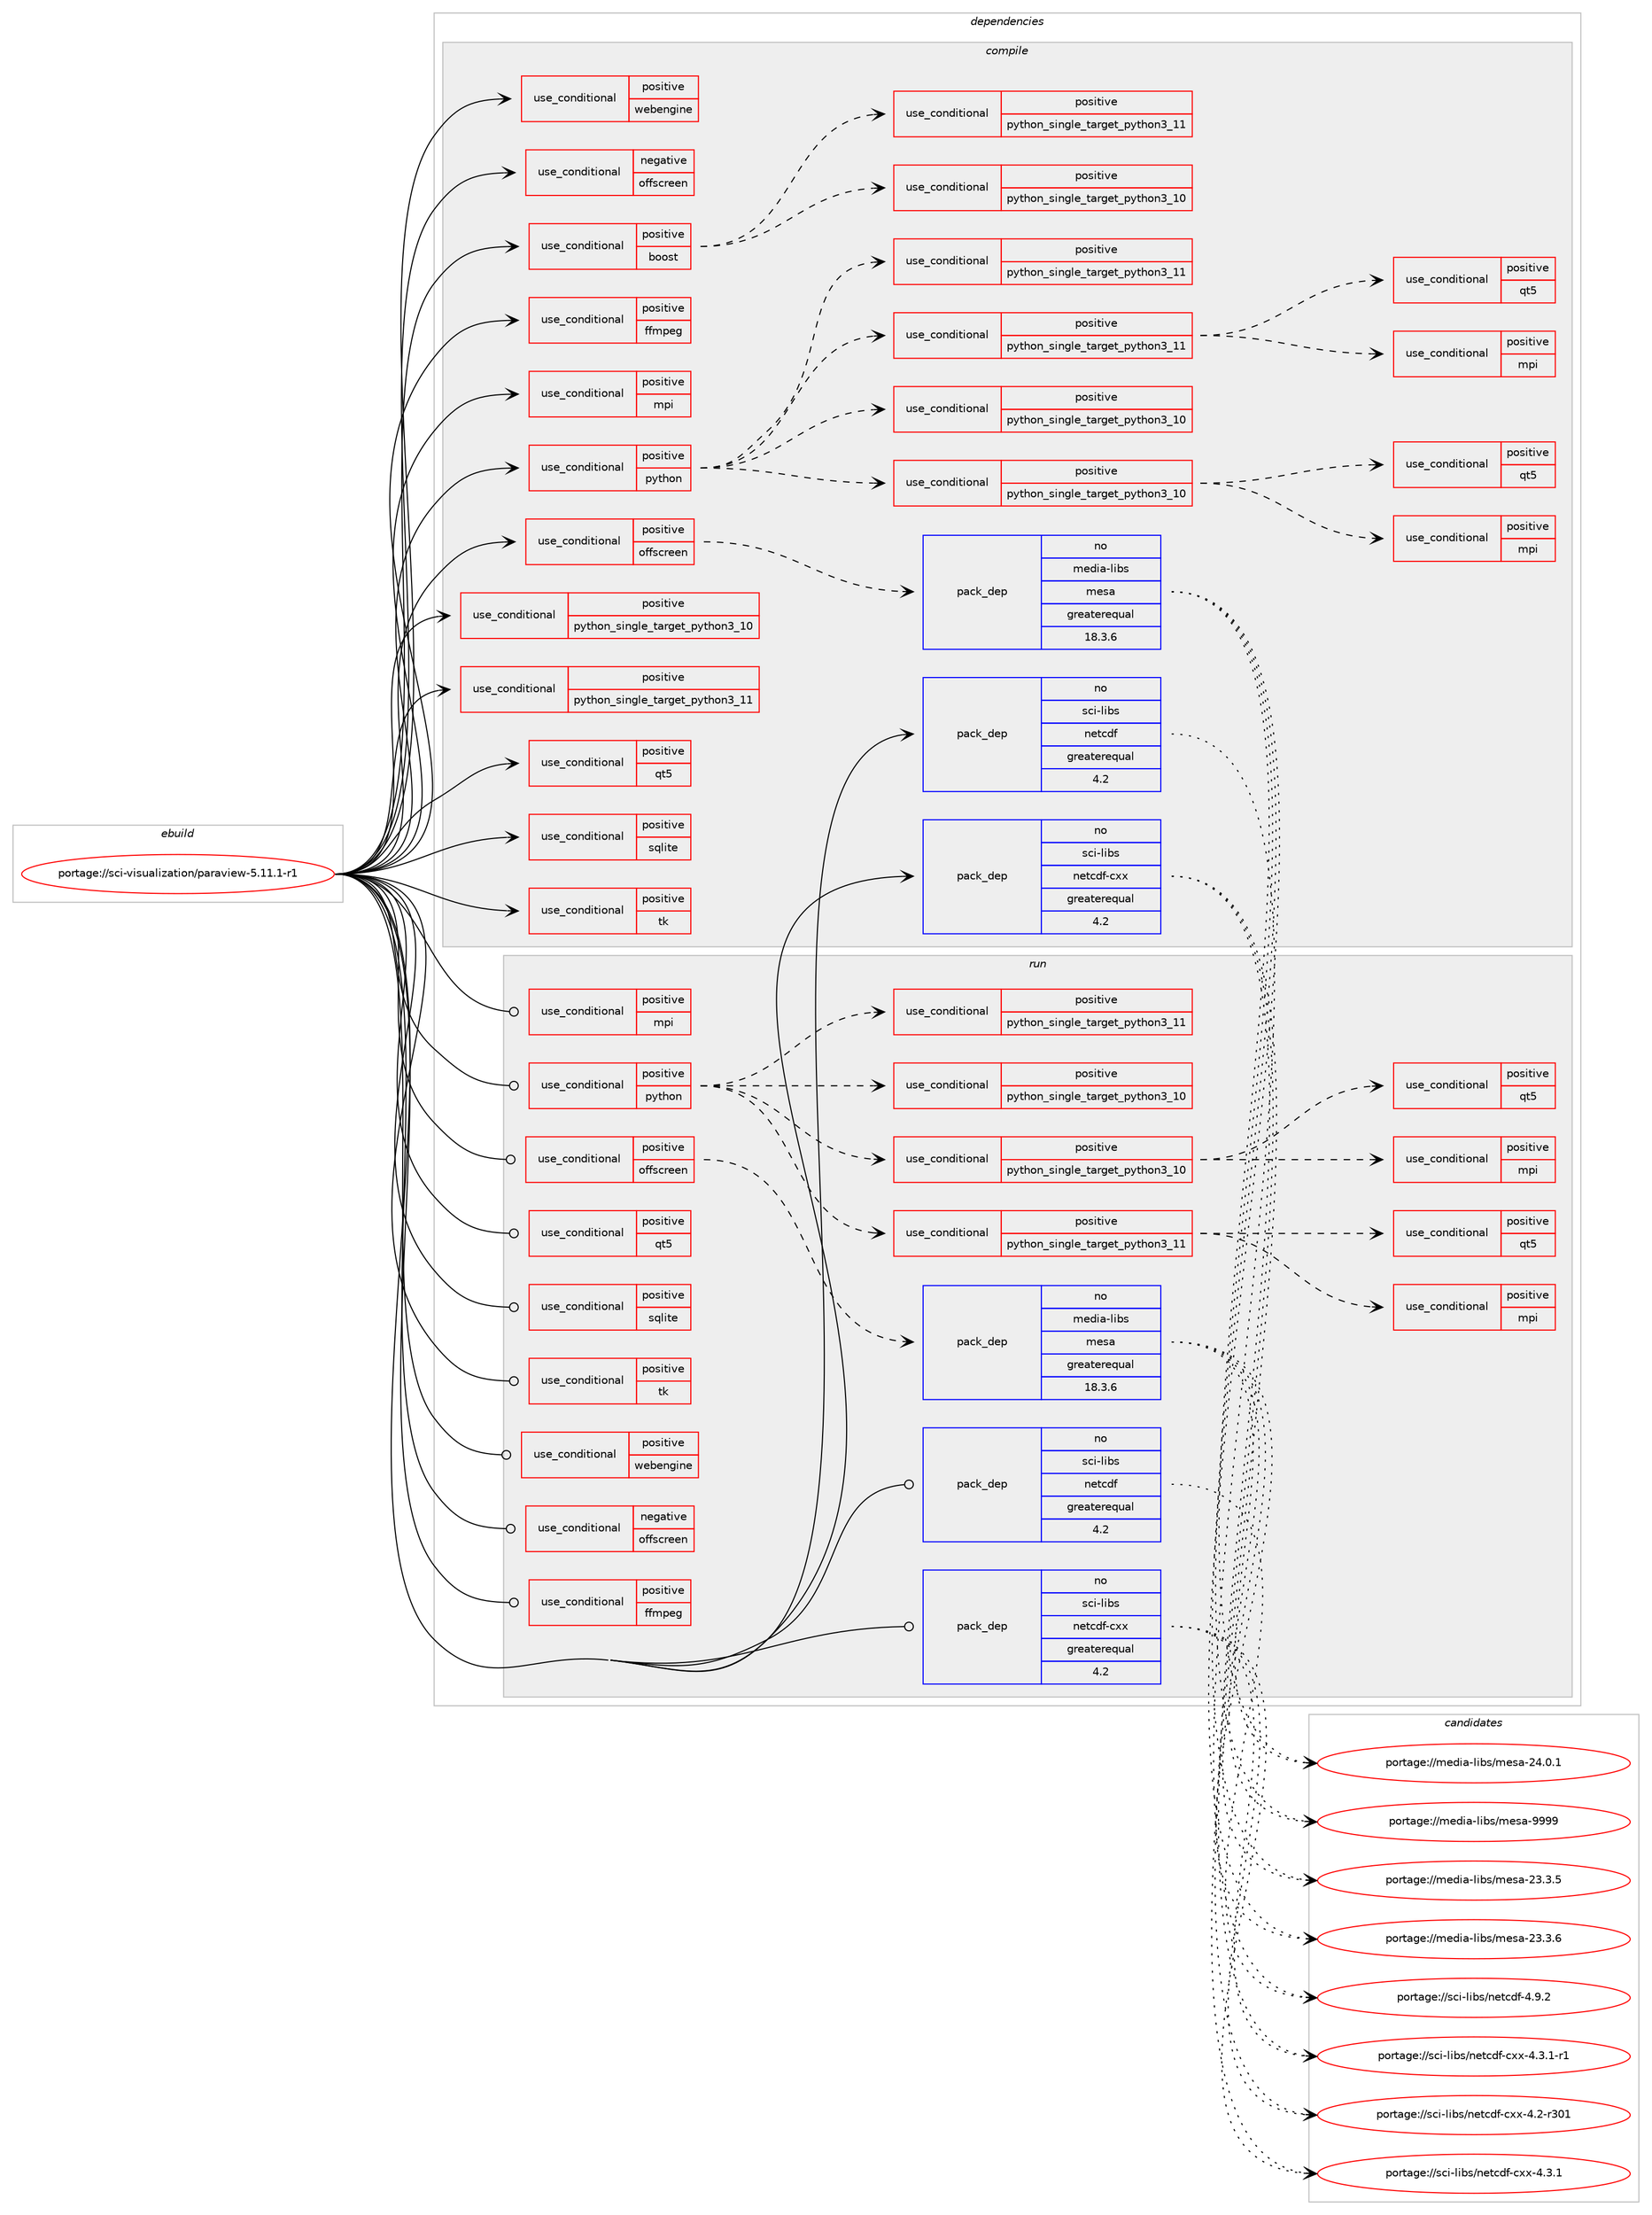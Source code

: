 digraph prolog {

# *************
# Graph options
# *************

newrank=true;
concentrate=true;
compound=true;
graph [rankdir=LR,fontname=Helvetica,fontsize=10,ranksep=1.5];#, ranksep=2.5, nodesep=0.2];
edge  [arrowhead=vee];
node  [fontname=Helvetica,fontsize=10];

# **********
# The ebuild
# **********

subgraph cluster_leftcol {
color=gray;
rank=same;
label=<<i>ebuild</i>>;
id [label="portage://sci-visualization/paraview-5.11.1-r1", color=red, width=4, href="../sci-visualization/paraview-5.11.1-r1.svg"];
}

# ****************
# The dependencies
# ****************

subgraph cluster_midcol {
color=gray;
label=<<i>dependencies</i>>;
subgraph cluster_compile {
fillcolor="#eeeeee";
style=filled;
label=<<i>compile</i>>;
subgraph cond11417 {
dependency16601 [label=<<TABLE BORDER="0" CELLBORDER="1" CELLSPACING="0" CELLPADDING="4"><TR><TD ROWSPAN="3" CELLPADDING="10">use_conditional</TD></TR><TR><TD>negative</TD></TR><TR><TD>offscreen</TD></TR></TABLE>>, shape=none, color=red];
# *** BEGIN UNKNOWN DEPENDENCY TYPE (TODO) ***
# dependency16601 -> package_dependency(portage://sci-visualization/paraview-5.11.1-r1,install,no,virtual,opengl,none,[,,],[],[])
# *** END UNKNOWN DEPENDENCY TYPE (TODO) ***

}
id:e -> dependency16601:w [weight=20,style="solid",arrowhead="vee"];
subgraph cond11418 {
dependency16602 [label=<<TABLE BORDER="0" CELLBORDER="1" CELLSPACING="0" CELLPADDING="4"><TR><TD ROWSPAN="3" CELLPADDING="10">use_conditional</TD></TR><TR><TD>positive</TD></TR><TR><TD>boost</TD></TR></TABLE>>, shape=none, color=red];
subgraph cond11419 {
dependency16603 [label=<<TABLE BORDER="0" CELLBORDER="1" CELLSPACING="0" CELLPADDING="4"><TR><TD ROWSPAN="3" CELLPADDING="10">use_conditional</TD></TR><TR><TD>positive</TD></TR><TR><TD>python_single_target_python3_10</TD></TR></TABLE>>, shape=none, color=red];
# *** BEGIN UNKNOWN DEPENDENCY TYPE (TODO) ***
# dependency16603 -> package_dependency(portage://sci-visualization/paraview-5.11.1-r1,install,no,dev-libs,boost,none,[,,],[],[use(optenable(mpi),none),use(enable(python),none),use(enable(python_targets_python3_10),negative)])
# *** END UNKNOWN DEPENDENCY TYPE (TODO) ***

}
dependency16602:e -> dependency16603:w [weight=20,style="dashed",arrowhead="vee"];
subgraph cond11420 {
dependency16604 [label=<<TABLE BORDER="0" CELLBORDER="1" CELLSPACING="0" CELLPADDING="4"><TR><TD ROWSPAN="3" CELLPADDING="10">use_conditional</TD></TR><TR><TD>positive</TD></TR><TR><TD>python_single_target_python3_11</TD></TR></TABLE>>, shape=none, color=red];
# *** BEGIN UNKNOWN DEPENDENCY TYPE (TODO) ***
# dependency16604 -> package_dependency(portage://sci-visualization/paraview-5.11.1-r1,install,no,dev-libs,boost,none,[,,],[],[use(optenable(mpi),none),use(enable(python),none),use(enable(python_targets_python3_11),negative)])
# *** END UNKNOWN DEPENDENCY TYPE (TODO) ***

}
dependency16602:e -> dependency16604:w [weight=20,style="dashed",arrowhead="vee"];
}
id:e -> dependency16602:w [weight=20,style="solid",arrowhead="vee"];
subgraph cond11421 {
dependency16605 [label=<<TABLE BORDER="0" CELLBORDER="1" CELLSPACING="0" CELLPADDING="4"><TR><TD ROWSPAN="3" CELLPADDING="10">use_conditional</TD></TR><TR><TD>positive</TD></TR><TR><TD>ffmpeg</TD></TR></TABLE>>, shape=none, color=red];
# *** BEGIN UNKNOWN DEPENDENCY TYPE (TODO) ***
# dependency16605 -> package_dependency(portage://sci-visualization/paraview-5.11.1-r1,install,no,media-video,ffmpeg,none,[,,],[],[])
# *** END UNKNOWN DEPENDENCY TYPE (TODO) ***

}
id:e -> dependency16605:w [weight=20,style="solid",arrowhead="vee"];
subgraph cond11422 {
dependency16606 [label=<<TABLE BORDER="0" CELLBORDER="1" CELLSPACING="0" CELLPADDING="4"><TR><TD ROWSPAN="3" CELLPADDING="10">use_conditional</TD></TR><TR><TD>positive</TD></TR><TR><TD>mpi</TD></TR></TABLE>>, shape=none, color=red];
# *** BEGIN UNKNOWN DEPENDENCY TYPE (TODO) ***
# dependency16606 -> package_dependency(portage://sci-visualization/paraview-5.11.1-r1,install,no,virtual,mpi,none,[,,],[],[use(enable(cxx),none),use(enable(romio),none)])
# *** END UNKNOWN DEPENDENCY TYPE (TODO) ***

}
id:e -> dependency16606:w [weight=20,style="solid",arrowhead="vee"];
subgraph cond11423 {
dependency16607 [label=<<TABLE BORDER="0" CELLBORDER="1" CELLSPACING="0" CELLPADDING="4"><TR><TD ROWSPAN="3" CELLPADDING="10">use_conditional</TD></TR><TR><TD>positive</TD></TR><TR><TD>offscreen</TD></TR></TABLE>>, shape=none, color=red];
subgraph pack5013 {
dependency16608 [label=<<TABLE BORDER="0" CELLBORDER="1" CELLSPACING="0" CELLPADDING="4" WIDTH="220"><TR><TD ROWSPAN="6" CELLPADDING="30">pack_dep</TD></TR><TR><TD WIDTH="110">no</TD></TR><TR><TD>media-libs</TD></TR><TR><TD>mesa</TD></TR><TR><TD>greaterequal</TD></TR><TR><TD>18.3.6</TD></TR></TABLE>>, shape=none, color=blue];
}
dependency16607:e -> dependency16608:w [weight=20,style="dashed",arrowhead="vee"];
}
id:e -> dependency16607:w [weight=20,style="solid",arrowhead="vee"];
subgraph cond11424 {
dependency16609 [label=<<TABLE BORDER="0" CELLBORDER="1" CELLSPACING="0" CELLPADDING="4"><TR><TD ROWSPAN="3" CELLPADDING="10">use_conditional</TD></TR><TR><TD>positive</TD></TR><TR><TD>python</TD></TR></TABLE>>, shape=none, color=red];
subgraph cond11425 {
dependency16610 [label=<<TABLE BORDER="0" CELLBORDER="1" CELLSPACING="0" CELLPADDING="4"><TR><TD ROWSPAN="3" CELLPADDING="10">use_conditional</TD></TR><TR><TD>positive</TD></TR><TR><TD>python_single_target_python3_10</TD></TR></TABLE>>, shape=none, color=red];
# *** BEGIN UNKNOWN DEPENDENCY TYPE (TODO) ***
# dependency16610 -> package_dependency(portage://sci-visualization/paraview-5.11.1-r1,install,no,dev-lang,python,none,[,,],[slot(3.10)],[])
# *** END UNKNOWN DEPENDENCY TYPE (TODO) ***

}
dependency16609:e -> dependency16610:w [weight=20,style="dashed",arrowhead="vee"];
subgraph cond11426 {
dependency16611 [label=<<TABLE BORDER="0" CELLBORDER="1" CELLSPACING="0" CELLPADDING="4"><TR><TD ROWSPAN="3" CELLPADDING="10">use_conditional</TD></TR><TR><TD>positive</TD></TR><TR><TD>python_single_target_python3_11</TD></TR></TABLE>>, shape=none, color=red];
# *** BEGIN UNKNOWN DEPENDENCY TYPE (TODO) ***
# dependency16611 -> package_dependency(portage://sci-visualization/paraview-5.11.1-r1,install,no,dev-lang,python,none,[,,],[slot(3.11)],[])
# *** END UNKNOWN DEPENDENCY TYPE (TODO) ***

}
dependency16609:e -> dependency16611:w [weight=20,style="dashed",arrowhead="vee"];
subgraph cond11427 {
dependency16612 [label=<<TABLE BORDER="0" CELLBORDER="1" CELLSPACING="0" CELLPADDING="4"><TR><TD ROWSPAN="3" CELLPADDING="10">use_conditional</TD></TR><TR><TD>positive</TD></TR><TR><TD>python_single_target_python3_10</TD></TR></TABLE>>, shape=none, color=red];
# *** BEGIN UNKNOWN DEPENDENCY TYPE (TODO) ***
# dependency16612 -> package_dependency(portage://sci-visualization/paraview-5.11.1-r1,install,no,dev-python,constantly,none,[,,],[],[use(enable(python_targets_python3_10),negative)])
# *** END UNKNOWN DEPENDENCY TYPE (TODO) ***

# *** BEGIN UNKNOWN DEPENDENCY TYPE (TODO) ***
# dependency16612 -> package_dependency(portage://sci-visualization/paraview-5.11.1-r1,install,no,dev-python,incremental,none,[,,],[],[use(enable(python_targets_python3_10),negative)])
# *** END UNKNOWN DEPENDENCY TYPE (TODO) ***

# *** BEGIN UNKNOWN DEPENDENCY TYPE (TODO) ***
# dependency16612 -> package_dependency(portage://sci-visualization/paraview-5.11.1-r1,install,no,dev-python,matplotlib,none,[,,],[],[use(enable(python_targets_python3_10),negative)])
# *** END UNKNOWN DEPENDENCY TYPE (TODO) ***

# *** BEGIN UNKNOWN DEPENDENCY TYPE (TODO) ***
# dependency16612 -> package_dependency(portage://sci-visualization/paraview-5.11.1-r1,install,no,dev-python,numpy,none,[,,],[],[use(enable(python_targets_python3_10),negative)])
# *** END UNKNOWN DEPENDENCY TYPE (TODO) ***

# *** BEGIN UNKNOWN DEPENDENCY TYPE (TODO) ***
# dependency16612 -> package_dependency(portage://sci-visualization/paraview-5.11.1-r1,install,no,dev-python,pygments,none,[,,],[],[use(enable(python_targets_python3_10),negative)])
# *** END UNKNOWN DEPENDENCY TYPE (TODO) ***

# *** BEGIN UNKNOWN DEPENDENCY TYPE (TODO) ***
# dependency16612 -> package_dependency(portage://sci-visualization/paraview-5.11.1-r1,install,no,dev-python,sip,none,[,,],[slot(5)],[use(enable(python_targets_python3_10),negative)])
# *** END UNKNOWN DEPENDENCY TYPE (TODO) ***

# *** BEGIN UNKNOWN DEPENDENCY TYPE (TODO) ***
# dependency16612 -> package_dependency(portage://sci-visualization/paraview-5.11.1-r1,install,no,dev-python,six,none,[,,],[],[use(enable(python_targets_python3_10),negative)])
# *** END UNKNOWN DEPENDENCY TYPE (TODO) ***

# *** BEGIN UNKNOWN DEPENDENCY TYPE (TODO) ***
# dependency16612 -> package_dependency(portage://sci-visualization/paraview-5.11.1-r1,install,no,dev-python,twisted,none,[,,],[],[use(enable(python_targets_python3_10),negative)])
# *** END UNKNOWN DEPENDENCY TYPE (TODO) ***

# *** BEGIN UNKNOWN DEPENDENCY TYPE (TODO) ***
# dependency16612 -> package_dependency(portage://sci-visualization/paraview-5.11.1-r1,install,no,dev-python,zope-interface,none,[,,],[],[use(enable(python_targets_python3_10),negative)])
# *** END UNKNOWN DEPENDENCY TYPE (TODO) ***

subgraph cond11428 {
dependency16613 [label=<<TABLE BORDER="0" CELLBORDER="1" CELLSPACING="0" CELLPADDING="4"><TR><TD ROWSPAN="3" CELLPADDING="10">use_conditional</TD></TR><TR><TD>positive</TD></TR><TR><TD>mpi</TD></TR></TABLE>>, shape=none, color=red];
# *** BEGIN UNKNOWN DEPENDENCY TYPE (TODO) ***
# dependency16613 -> package_dependency(portage://sci-visualization/paraview-5.11.1-r1,install,no,dev-python,mpi4py,none,[,,],[],[])
# *** END UNKNOWN DEPENDENCY TYPE (TODO) ***

}
dependency16612:e -> dependency16613:w [weight=20,style="dashed",arrowhead="vee"];
subgraph cond11429 {
dependency16614 [label=<<TABLE BORDER="0" CELLBORDER="1" CELLSPACING="0" CELLPADDING="4"><TR><TD ROWSPAN="3" CELLPADDING="10">use_conditional</TD></TR><TR><TD>positive</TD></TR><TR><TD>qt5</TD></TR></TABLE>>, shape=none, color=red];
# *** BEGIN UNKNOWN DEPENDENCY TYPE (TODO) ***
# dependency16614 -> package_dependency(portage://sci-visualization/paraview-5.11.1-r1,install,no,dev-python,PyQt5,none,[,,],[],[use(enable(opengl),none),use(enable(python_targets_python3_10),negative)])
# *** END UNKNOWN DEPENDENCY TYPE (TODO) ***

}
dependency16612:e -> dependency16614:w [weight=20,style="dashed",arrowhead="vee"];
}
dependency16609:e -> dependency16612:w [weight=20,style="dashed",arrowhead="vee"];
subgraph cond11430 {
dependency16615 [label=<<TABLE BORDER="0" CELLBORDER="1" CELLSPACING="0" CELLPADDING="4"><TR><TD ROWSPAN="3" CELLPADDING="10">use_conditional</TD></TR><TR><TD>positive</TD></TR><TR><TD>python_single_target_python3_11</TD></TR></TABLE>>, shape=none, color=red];
# *** BEGIN UNKNOWN DEPENDENCY TYPE (TODO) ***
# dependency16615 -> package_dependency(portage://sci-visualization/paraview-5.11.1-r1,install,no,dev-python,constantly,none,[,,],[],[use(enable(python_targets_python3_11),negative)])
# *** END UNKNOWN DEPENDENCY TYPE (TODO) ***

# *** BEGIN UNKNOWN DEPENDENCY TYPE (TODO) ***
# dependency16615 -> package_dependency(portage://sci-visualization/paraview-5.11.1-r1,install,no,dev-python,incremental,none,[,,],[],[use(enable(python_targets_python3_11),negative)])
# *** END UNKNOWN DEPENDENCY TYPE (TODO) ***

# *** BEGIN UNKNOWN DEPENDENCY TYPE (TODO) ***
# dependency16615 -> package_dependency(portage://sci-visualization/paraview-5.11.1-r1,install,no,dev-python,matplotlib,none,[,,],[],[use(enable(python_targets_python3_11),negative)])
# *** END UNKNOWN DEPENDENCY TYPE (TODO) ***

# *** BEGIN UNKNOWN DEPENDENCY TYPE (TODO) ***
# dependency16615 -> package_dependency(portage://sci-visualization/paraview-5.11.1-r1,install,no,dev-python,numpy,none,[,,],[],[use(enable(python_targets_python3_11),negative)])
# *** END UNKNOWN DEPENDENCY TYPE (TODO) ***

# *** BEGIN UNKNOWN DEPENDENCY TYPE (TODO) ***
# dependency16615 -> package_dependency(portage://sci-visualization/paraview-5.11.1-r1,install,no,dev-python,pygments,none,[,,],[],[use(enable(python_targets_python3_11),negative)])
# *** END UNKNOWN DEPENDENCY TYPE (TODO) ***

# *** BEGIN UNKNOWN DEPENDENCY TYPE (TODO) ***
# dependency16615 -> package_dependency(portage://sci-visualization/paraview-5.11.1-r1,install,no,dev-python,sip,none,[,,],[slot(5)],[use(enable(python_targets_python3_11),negative)])
# *** END UNKNOWN DEPENDENCY TYPE (TODO) ***

# *** BEGIN UNKNOWN DEPENDENCY TYPE (TODO) ***
# dependency16615 -> package_dependency(portage://sci-visualization/paraview-5.11.1-r1,install,no,dev-python,six,none,[,,],[],[use(enable(python_targets_python3_11),negative)])
# *** END UNKNOWN DEPENDENCY TYPE (TODO) ***

# *** BEGIN UNKNOWN DEPENDENCY TYPE (TODO) ***
# dependency16615 -> package_dependency(portage://sci-visualization/paraview-5.11.1-r1,install,no,dev-python,twisted,none,[,,],[],[use(enable(python_targets_python3_11),negative)])
# *** END UNKNOWN DEPENDENCY TYPE (TODO) ***

# *** BEGIN UNKNOWN DEPENDENCY TYPE (TODO) ***
# dependency16615 -> package_dependency(portage://sci-visualization/paraview-5.11.1-r1,install,no,dev-python,zope-interface,none,[,,],[],[use(enable(python_targets_python3_11),negative)])
# *** END UNKNOWN DEPENDENCY TYPE (TODO) ***

subgraph cond11431 {
dependency16616 [label=<<TABLE BORDER="0" CELLBORDER="1" CELLSPACING="0" CELLPADDING="4"><TR><TD ROWSPAN="3" CELLPADDING="10">use_conditional</TD></TR><TR><TD>positive</TD></TR><TR><TD>mpi</TD></TR></TABLE>>, shape=none, color=red];
# *** BEGIN UNKNOWN DEPENDENCY TYPE (TODO) ***
# dependency16616 -> package_dependency(portage://sci-visualization/paraview-5.11.1-r1,install,no,dev-python,mpi4py,none,[,,],[],[])
# *** END UNKNOWN DEPENDENCY TYPE (TODO) ***

}
dependency16615:e -> dependency16616:w [weight=20,style="dashed",arrowhead="vee"];
subgraph cond11432 {
dependency16617 [label=<<TABLE BORDER="0" CELLBORDER="1" CELLSPACING="0" CELLPADDING="4"><TR><TD ROWSPAN="3" CELLPADDING="10">use_conditional</TD></TR><TR><TD>positive</TD></TR><TR><TD>qt5</TD></TR></TABLE>>, shape=none, color=red];
# *** BEGIN UNKNOWN DEPENDENCY TYPE (TODO) ***
# dependency16617 -> package_dependency(portage://sci-visualization/paraview-5.11.1-r1,install,no,dev-python,PyQt5,none,[,,],[],[use(enable(opengl),none),use(enable(python_targets_python3_11),negative)])
# *** END UNKNOWN DEPENDENCY TYPE (TODO) ***

}
dependency16615:e -> dependency16617:w [weight=20,style="dashed",arrowhead="vee"];
}
dependency16609:e -> dependency16615:w [weight=20,style="dashed",arrowhead="vee"];
}
id:e -> dependency16609:w [weight=20,style="solid",arrowhead="vee"];
subgraph cond11433 {
dependency16618 [label=<<TABLE BORDER="0" CELLBORDER="1" CELLSPACING="0" CELLPADDING="4"><TR><TD ROWSPAN="3" CELLPADDING="10">use_conditional</TD></TR><TR><TD>positive</TD></TR><TR><TD>python_single_target_python3_10</TD></TR></TABLE>>, shape=none, color=red];
# *** BEGIN UNKNOWN DEPENDENCY TYPE (TODO) ***
# dependency16618 -> package_dependency(portage://sci-visualization/paraview-5.11.1-r1,install,no,dev-lang,python,none,[,,],[slot(3.10)],[])
# *** END UNKNOWN DEPENDENCY TYPE (TODO) ***

}
id:e -> dependency16618:w [weight=20,style="solid",arrowhead="vee"];
subgraph cond11434 {
dependency16619 [label=<<TABLE BORDER="0" CELLBORDER="1" CELLSPACING="0" CELLPADDING="4"><TR><TD ROWSPAN="3" CELLPADDING="10">use_conditional</TD></TR><TR><TD>positive</TD></TR><TR><TD>python_single_target_python3_11</TD></TR></TABLE>>, shape=none, color=red];
# *** BEGIN UNKNOWN DEPENDENCY TYPE (TODO) ***
# dependency16619 -> package_dependency(portage://sci-visualization/paraview-5.11.1-r1,install,no,dev-lang,python,none,[,,],[slot(3.11)],[])
# *** END UNKNOWN DEPENDENCY TYPE (TODO) ***

}
id:e -> dependency16619:w [weight=20,style="solid",arrowhead="vee"];
subgraph cond11435 {
dependency16620 [label=<<TABLE BORDER="0" CELLBORDER="1" CELLSPACING="0" CELLPADDING="4"><TR><TD ROWSPAN="3" CELLPADDING="10">use_conditional</TD></TR><TR><TD>positive</TD></TR><TR><TD>qt5</TD></TR></TABLE>>, shape=none, color=red];
# *** BEGIN UNKNOWN DEPENDENCY TYPE (TODO) ***
# dependency16620 -> package_dependency(portage://sci-visualization/paraview-5.11.1-r1,install,no,dev-qt,designer,none,[,,],[slot(5)],[])
# *** END UNKNOWN DEPENDENCY TYPE (TODO) ***

# *** BEGIN UNKNOWN DEPENDENCY TYPE (TODO) ***
# dependency16620 -> package_dependency(portage://sci-visualization/paraview-5.11.1-r1,install,no,dev-qt,qtdeclarative,none,[,,],[slot(5)],[])
# *** END UNKNOWN DEPENDENCY TYPE (TODO) ***

# *** BEGIN UNKNOWN DEPENDENCY TYPE (TODO) ***
# dependency16620 -> package_dependency(portage://sci-visualization/paraview-5.11.1-r1,install,no,dev-qt,qtgui,none,[,,],[slot(5)],[use(disable(gles2-only),none)])
# *** END UNKNOWN DEPENDENCY TYPE (TODO) ***

# *** BEGIN UNKNOWN DEPENDENCY TYPE (TODO) ***
# dependency16620 -> package_dependency(portage://sci-visualization/paraview-5.11.1-r1,install,no,dev-qt,qthelp,none,[,,],[slot(5)],[])
# *** END UNKNOWN DEPENDENCY TYPE (TODO) ***

# *** BEGIN UNKNOWN DEPENDENCY TYPE (TODO) ***
# dependency16620 -> package_dependency(portage://sci-visualization/paraview-5.11.1-r1,install,no,dev-qt,qtopengl,none,[,,],[slot(5)],[use(disable(gles2-only),none)])
# *** END UNKNOWN DEPENDENCY TYPE (TODO) ***

# *** BEGIN UNKNOWN DEPENDENCY TYPE (TODO) ***
# dependency16620 -> package_dependency(portage://sci-visualization/paraview-5.11.1-r1,install,no,dev-qt,qtsql,none,[,,],[slot(5)],[])
# *** END UNKNOWN DEPENDENCY TYPE (TODO) ***

# *** BEGIN UNKNOWN DEPENDENCY TYPE (TODO) ***
# dependency16620 -> package_dependency(portage://sci-visualization/paraview-5.11.1-r1,install,no,dev-qt,qtsvg,none,[,,],[slot(5)],[])
# *** END UNKNOWN DEPENDENCY TYPE (TODO) ***

# *** BEGIN UNKNOWN DEPENDENCY TYPE (TODO) ***
# dependency16620 -> package_dependency(portage://sci-visualization/paraview-5.11.1-r1,install,no,dev-qt,qttest,none,[,,],[slot(5)],[])
# *** END UNKNOWN DEPENDENCY TYPE (TODO) ***

# *** BEGIN UNKNOWN DEPENDENCY TYPE (TODO) ***
# dependency16620 -> package_dependency(portage://sci-visualization/paraview-5.11.1-r1,install,no,dev-qt,qtx11extras,none,[,,],[slot(5)],[])
# *** END UNKNOWN DEPENDENCY TYPE (TODO) ***

# *** BEGIN UNKNOWN DEPENDENCY TYPE (TODO) ***
# dependency16620 -> package_dependency(portage://sci-visualization/paraview-5.11.1-r1,install,no,dev-qt,qtxmlpatterns,none,[,,],[slot(5)],[])
# *** END UNKNOWN DEPENDENCY TYPE (TODO) ***

}
id:e -> dependency16620:w [weight=20,style="solid",arrowhead="vee"];
subgraph cond11436 {
dependency16621 [label=<<TABLE BORDER="0" CELLBORDER="1" CELLSPACING="0" CELLPADDING="4"><TR><TD ROWSPAN="3" CELLPADDING="10">use_conditional</TD></TR><TR><TD>positive</TD></TR><TR><TD>sqlite</TD></TR></TABLE>>, shape=none, color=red];
# *** BEGIN UNKNOWN DEPENDENCY TYPE (TODO) ***
# dependency16621 -> package_dependency(portage://sci-visualization/paraview-5.11.1-r1,install,no,dev-db,sqlite,none,[,,],[slot(3)],[])
# *** END UNKNOWN DEPENDENCY TYPE (TODO) ***

}
id:e -> dependency16621:w [weight=20,style="solid",arrowhead="vee"];
subgraph cond11437 {
dependency16622 [label=<<TABLE BORDER="0" CELLBORDER="1" CELLSPACING="0" CELLPADDING="4"><TR><TD ROWSPAN="3" CELLPADDING="10">use_conditional</TD></TR><TR><TD>positive</TD></TR><TR><TD>tk</TD></TR></TABLE>>, shape=none, color=red];
# *** BEGIN UNKNOWN DEPENDENCY TYPE (TODO) ***
# dependency16622 -> package_dependency(portage://sci-visualization/paraview-5.11.1-r1,install,no,dev-lang,tk,none,[,,],[slot(0),equal],[])
# *** END UNKNOWN DEPENDENCY TYPE (TODO) ***

}
id:e -> dependency16622:w [weight=20,style="solid",arrowhead="vee"];
subgraph cond11438 {
dependency16623 [label=<<TABLE BORDER="0" CELLBORDER="1" CELLSPACING="0" CELLPADDING="4"><TR><TD ROWSPAN="3" CELLPADDING="10">use_conditional</TD></TR><TR><TD>positive</TD></TR><TR><TD>webengine</TD></TR></TABLE>>, shape=none, color=red];
# *** BEGIN UNKNOWN DEPENDENCY TYPE (TODO) ***
# dependency16623 -> package_dependency(portage://sci-visualization/paraview-5.11.1-r1,install,no,dev-qt,qtwebengine,none,[,,],[slot(5)],[use(enable(widgets),none)])
# *** END UNKNOWN DEPENDENCY TYPE (TODO) ***

}
id:e -> dependency16623:w [weight=20,style="solid",arrowhead="vee"];
# *** BEGIN UNKNOWN DEPENDENCY TYPE (TODO) ***
# id -> package_dependency(portage://sci-visualization/paraview-5.11.1-r1,install,no,app-arch,lz4,none,[,,],[],[])
# *** END UNKNOWN DEPENDENCY TYPE (TODO) ***

# *** BEGIN UNKNOWN DEPENDENCY TYPE (TODO) ***
# id -> package_dependency(portage://sci-visualization/paraview-5.11.1-r1,install,no,dev-libs,expat,none,[,,],[],[])
# *** END UNKNOWN DEPENDENCY TYPE (TODO) ***

# *** BEGIN UNKNOWN DEPENDENCY TYPE (TODO) ***
# id -> package_dependency(portage://sci-visualization/paraview-5.11.1-r1,install,no,dev-libs,jsoncpp,none,[,,],any_same_slot,[])
# *** END UNKNOWN DEPENDENCY TYPE (TODO) ***

# *** BEGIN UNKNOWN DEPENDENCY TYPE (TODO) ***
# id -> package_dependency(portage://sci-visualization/paraview-5.11.1-r1,install,no,dev-libs,libxml2,none,[,,],[slot(2)],[])
# *** END UNKNOWN DEPENDENCY TYPE (TODO) ***

# *** BEGIN UNKNOWN DEPENDENCY TYPE (TODO) ***
# id -> package_dependency(portage://sci-visualization/paraview-5.11.1-r1,install,no,dev-libs,protobuf,none,[,,],any_same_slot,[])
# *** END UNKNOWN DEPENDENCY TYPE (TODO) ***

# *** BEGIN UNKNOWN DEPENDENCY TYPE (TODO) ***
# id -> package_dependency(portage://sci-visualization/paraview-5.11.1-r1,install,no,dev-libs,pugixml,none,[,,],[],[])
# *** END UNKNOWN DEPENDENCY TYPE (TODO) ***

# *** BEGIN UNKNOWN DEPENDENCY TYPE (TODO) ***
# id -> package_dependency(portage://sci-visualization/paraview-5.11.1-r1,install,no,media-libs,freetype,none,[,,],[],[])
# *** END UNKNOWN DEPENDENCY TYPE (TODO) ***

# *** BEGIN UNKNOWN DEPENDENCY TYPE (TODO) ***
# id -> package_dependency(portage://sci-visualization/paraview-5.11.1-r1,install,no,media-libs,glew,none,[,,],[slot(0)],[])
# *** END UNKNOWN DEPENDENCY TYPE (TODO) ***

# *** BEGIN UNKNOWN DEPENDENCY TYPE (TODO) ***
# id -> package_dependency(portage://sci-visualization/paraview-5.11.1-r1,install,no,media-libs,libjpeg-turbo,none,[,,],any_same_slot,[])
# *** END UNKNOWN DEPENDENCY TYPE (TODO) ***

# *** BEGIN UNKNOWN DEPENDENCY TYPE (TODO) ***
# id -> package_dependency(portage://sci-visualization/paraview-5.11.1-r1,install,no,media-libs,libpng,none,[,,],[slot(0)],[])
# *** END UNKNOWN DEPENDENCY TYPE (TODO) ***

# *** BEGIN UNKNOWN DEPENDENCY TYPE (TODO) ***
# id -> package_dependency(portage://sci-visualization/paraview-5.11.1-r1,install,no,media-libs,libtheora,none,[,,],[],[])
# *** END UNKNOWN DEPENDENCY TYPE (TODO) ***

# *** BEGIN UNKNOWN DEPENDENCY TYPE (TODO) ***
# id -> package_dependency(portage://sci-visualization/paraview-5.11.1-r1,install,no,media-libs,tiff,none,[,,],any_same_slot,[])
# *** END UNKNOWN DEPENDENCY TYPE (TODO) ***

# *** BEGIN UNKNOWN DEPENDENCY TYPE (TODO) ***
# id -> package_dependency(portage://sci-visualization/paraview-5.11.1-r1,install,no,sci-libs,cgnslib,none,[,,],[],[])
# *** END UNKNOWN DEPENDENCY TYPE (TODO) ***

# *** BEGIN UNKNOWN DEPENDENCY TYPE (TODO) ***
# id -> package_dependency(portage://sci-visualization/paraview-5.11.1-r1,install,no,sci-libs,hdf5,none,[,,],any_same_slot,[use(equal(mpi),none)])
# *** END UNKNOWN DEPENDENCY TYPE (TODO) ***

subgraph pack5014 {
dependency16624 [label=<<TABLE BORDER="0" CELLBORDER="1" CELLSPACING="0" CELLPADDING="4" WIDTH="220"><TR><TD ROWSPAN="6" CELLPADDING="30">pack_dep</TD></TR><TR><TD WIDTH="110">no</TD></TR><TR><TD>sci-libs</TD></TR><TR><TD>netcdf</TD></TR><TR><TD>greaterequal</TD></TR><TR><TD>4.2</TD></TR></TABLE>>, shape=none, color=blue];
}
id:e -> dependency16624:w [weight=20,style="solid",arrowhead="vee"];
subgraph pack5015 {
dependency16625 [label=<<TABLE BORDER="0" CELLBORDER="1" CELLSPACING="0" CELLPADDING="4" WIDTH="220"><TR><TD ROWSPAN="6" CELLPADDING="30">pack_dep</TD></TR><TR><TD WIDTH="110">no</TD></TR><TR><TD>sci-libs</TD></TR><TR><TD>netcdf-cxx</TD></TR><TR><TD>greaterequal</TD></TR><TR><TD>4.2</TD></TR></TABLE>>, shape=none, color=blue];
}
id:e -> dependency16625:w [weight=20,style="solid",arrowhead="vee"];
# *** BEGIN UNKNOWN DEPENDENCY TYPE (TODO) ***
# id -> package_dependency(portage://sci-visualization/paraview-5.11.1-r1,install,no,sys-libs,zlib,none,[,,],[],[])
# *** END UNKNOWN DEPENDENCY TYPE (TODO) ***

# *** BEGIN UNKNOWN DEPENDENCY TYPE (TODO) ***
# id -> package_dependency(portage://sci-visualization/paraview-5.11.1-r1,install,no,virtual,glu,none,[,,],[],[])
# *** END UNKNOWN DEPENDENCY TYPE (TODO) ***

# *** BEGIN UNKNOWN DEPENDENCY TYPE (TODO) ***
# id -> package_dependency(portage://sci-visualization/paraview-5.11.1-r1,install,no,x11-libs,libX11,none,[,,],[],[])
# *** END UNKNOWN DEPENDENCY TYPE (TODO) ***

# *** BEGIN UNKNOWN DEPENDENCY TYPE (TODO) ***
# id -> package_dependency(portage://sci-visualization/paraview-5.11.1-r1,install,no,x11-libs,libXext,none,[,,],[],[])
# *** END UNKNOWN DEPENDENCY TYPE (TODO) ***

# *** BEGIN UNKNOWN DEPENDENCY TYPE (TODO) ***
# id -> package_dependency(portage://sci-visualization/paraview-5.11.1-r1,install,no,x11-libs,libXmu,none,[,,],[],[])
# *** END UNKNOWN DEPENDENCY TYPE (TODO) ***

# *** BEGIN UNKNOWN DEPENDENCY TYPE (TODO) ***
# id -> package_dependency(portage://sci-visualization/paraview-5.11.1-r1,install,no,x11-libs,libXt,none,[,,],[],[])
# *** END UNKNOWN DEPENDENCY TYPE (TODO) ***

}
subgraph cluster_compileandrun {
fillcolor="#eeeeee";
style=filled;
label=<<i>compile and run</i>>;
}
subgraph cluster_run {
fillcolor="#eeeeee";
style=filled;
label=<<i>run</i>>;
subgraph cond11439 {
dependency16626 [label=<<TABLE BORDER="0" CELLBORDER="1" CELLSPACING="0" CELLPADDING="4"><TR><TD ROWSPAN="3" CELLPADDING="10">use_conditional</TD></TR><TR><TD>negative</TD></TR><TR><TD>offscreen</TD></TR></TABLE>>, shape=none, color=red];
# *** BEGIN UNKNOWN DEPENDENCY TYPE (TODO) ***
# dependency16626 -> package_dependency(portage://sci-visualization/paraview-5.11.1-r1,run,no,virtual,opengl,none,[,,],[],[])
# *** END UNKNOWN DEPENDENCY TYPE (TODO) ***

}
id:e -> dependency16626:w [weight=20,style="solid",arrowhead="odot"];
subgraph cond11440 {
dependency16627 [label=<<TABLE BORDER="0" CELLBORDER="1" CELLSPACING="0" CELLPADDING="4"><TR><TD ROWSPAN="3" CELLPADDING="10">use_conditional</TD></TR><TR><TD>positive</TD></TR><TR><TD>ffmpeg</TD></TR></TABLE>>, shape=none, color=red];
# *** BEGIN UNKNOWN DEPENDENCY TYPE (TODO) ***
# dependency16627 -> package_dependency(portage://sci-visualization/paraview-5.11.1-r1,run,no,media-video,ffmpeg,none,[,,],[],[])
# *** END UNKNOWN DEPENDENCY TYPE (TODO) ***

}
id:e -> dependency16627:w [weight=20,style="solid",arrowhead="odot"];
subgraph cond11441 {
dependency16628 [label=<<TABLE BORDER="0" CELLBORDER="1" CELLSPACING="0" CELLPADDING="4"><TR><TD ROWSPAN="3" CELLPADDING="10">use_conditional</TD></TR><TR><TD>positive</TD></TR><TR><TD>mpi</TD></TR></TABLE>>, shape=none, color=red];
# *** BEGIN UNKNOWN DEPENDENCY TYPE (TODO) ***
# dependency16628 -> package_dependency(portage://sci-visualization/paraview-5.11.1-r1,run,no,virtual,mpi,none,[,,],[],[use(enable(cxx),none),use(enable(romio),none)])
# *** END UNKNOWN DEPENDENCY TYPE (TODO) ***

}
id:e -> dependency16628:w [weight=20,style="solid",arrowhead="odot"];
subgraph cond11442 {
dependency16629 [label=<<TABLE BORDER="0" CELLBORDER="1" CELLSPACING="0" CELLPADDING="4"><TR><TD ROWSPAN="3" CELLPADDING="10">use_conditional</TD></TR><TR><TD>positive</TD></TR><TR><TD>offscreen</TD></TR></TABLE>>, shape=none, color=red];
subgraph pack5016 {
dependency16630 [label=<<TABLE BORDER="0" CELLBORDER="1" CELLSPACING="0" CELLPADDING="4" WIDTH="220"><TR><TD ROWSPAN="6" CELLPADDING="30">pack_dep</TD></TR><TR><TD WIDTH="110">no</TD></TR><TR><TD>media-libs</TD></TR><TR><TD>mesa</TD></TR><TR><TD>greaterequal</TD></TR><TR><TD>18.3.6</TD></TR></TABLE>>, shape=none, color=blue];
}
dependency16629:e -> dependency16630:w [weight=20,style="dashed",arrowhead="vee"];
}
id:e -> dependency16629:w [weight=20,style="solid",arrowhead="odot"];
subgraph cond11443 {
dependency16631 [label=<<TABLE BORDER="0" CELLBORDER="1" CELLSPACING="0" CELLPADDING="4"><TR><TD ROWSPAN="3" CELLPADDING="10">use_conditional</TD></TR><TR><TD>positive</TD></TR><TR><TD>python</TD></TR></TABLE>>, shape=none, color=red];
subgraph cond11444 {
dependency16632 [label=<<TABLE BORDER="0" CELLBORDER="1" CELLSPACING="0" CELLPADDING="4"><TR><TD ROWSPAN="3" CELLPADDING="10">use_conditional</TD></TR><TR><TD>positive</TD></TR><TR><TD>python_single_target_python3_10</TD></TR></TABLE>>, shape=none, color=red];
# *** BEGIN UNKNOWN DEPENDENCY TYPE (TODO) ***
# dependency16632 -> package_dependency(portage://sci-visualization/paraview-5.11.1-r1,run,no,dev-lang,python,none,[,,],[slot(3.10)],[])
# *** END UNKNOWN DEPENDENCY TYPE (TODO) ***

}
dependency16631:e -> dependency16632:w [weight=20,style="dashed",arrowhead="vee"];
subgraph cond11445 {
dependency16633 [label=<<TABLE BORDER="0" CELLBORDER="1" CELLSPACING="0" CELLPADDING="4"><TR><TD ROWSPAN="3" CELLPADDING="10">use_conditional</TD></TR><TR><TD>positive</TD></TR><TR><TD>python_single_target_python3_11</TD></TR></TABLE>>, shape=none, color=red];
# *** BEGIN UNKNOWN DEPENDENCY TYPE (TODO) ***
# dependency16633 -> package_dependency(portage://sci-visualization/paraview-5.11.1-r1,run,no,dev-lang,python,none,[,,],[slot(3.11)],[])
# *** END UNKNOWN DEPENDENCY TYPE (TODO) ***

}
dependency16631:e -> dependency16633:w [weight=20,style="dashed",arrowhead="vee"];
subgraph cond11446 {
dependency16634 [label=<<TABLE BORDER="0" CELLBORDER="1" CELLSPACING="0" CELLPADDING="4"><TR><TD ROWSPAN="3" CELLPADDING="10">use_conditional</TD></TR><TR><TD>positive</TD></TR><TR><TD>python_single_target_python3_10</TD></TR></TABLE>>, shape=none, color=red];
# *** BEGIN UNKNOWN DEPENDENCY TYPE (TODO) ***
# dependency16634 -> package_dependency(portage://sci-visualization/paraview-5.11.1-r1,run,no,dev-python,constantly,none,[,,],[],[use(enable(python_targets_python3_10),negative)])
# *** END UNKNOWN DEPENDENCY TYPE (TODO) ***

# *** BEGIN UNKNOWN DEPENDENCY TYPE (TODO) ***
# dependency16634 -> package_dependency(portage://sci-visualization/paraview-5.11.1-r1,run,no,dev-python,incremental,none,[,,],[],[use(enable(python_targets_python3_10),negative)])
# *** END UNKNOWN DEPENDENCY TYPE (TODO) ***

# *** BEGIN UNKNOWN DEPENDENCY TYPE (TODO) ***
# dependency16634 -> package_dependency(portage://sci-visualization/paraview-5.11.1-r1,run,no,dev-python,matplotlib,none,[,,],[],[use(enable(python_targets_python3_10),negative)])
# *** END UNKNOWN DEPENDENCY TYPE (TODO) ***

# *** BEGIN UNKNOWN DEPENDENCY TYPE (TODO) ***
# dependency16634 -> package_dependency(portage://sci-visualization/paraview-5.11.1-r1,run,no,dev-python,numpy,none,[,,],[],[use(enable(python_targets_python3_10),negative)])
# *** END UNKNOWN DEPENDENCY TYPE (TODO) ***

# *** BEGIN UNKNOWN DEPENDENCY TYPE (TODO) ***
# dependency16634 -> package_dependency(portage://sci-visualization/paraview-5.11.1-r1,run,no,dev-python,pygments,none,[,,],[],[use(enable(python_targets_python3_10),negative)])
# *** END UNKNOWN DEPENDENCY TYPE (TODO) ***

# *** BEGIN UNKNOWN DEPENDENCY TYPE (TODO) ***
# dependency16634 -> package_dependency(portage://sci-visualization/paraview-5.11.1-r1,run,no,dev-python,sip,none,[,,],[slot(5)],[use(enable(python_targets_python3_10),negative)])
# *** END UNKNOWN DEPENDENCY TYPE (TODO) ***

# *** BEGIN UNKNOWN DEPENDENCY TYPE (TODO) ***
# dependency16634 -> package_dependency(portage://sci-visualization/paraview-5.11.1-r1,run,no,dev-python,six,none,[,,],[],[use(enable(python_targets_python3_10),negative)])
# *** END UNKNOWN DEPENDENCY TYPE (TODO) ***

# *** BEGIN UNKNOWN DEPENDENCY TYPE (TODO) ***
# dependency16634 -> package_dependency(portage://sci-visualization/paraview-5.11.1-r1,run,no,dev-python,twisted,none,[,,],[],[use(enable(python_targets_python3_10),negative)])
# *** END UNKNOWN DEPENDENCY TYPE (TODO) ***

# *** BEGIN UNKNOWN DEPENDENCY TYPE (TODO) ***
# dependency16634 -> package_dependency(portage://sci-visualization/paraview-5.11.1-r1,run,no,dev-python,zope-interface,none,[,,],[],[use(enable(python_targets_python3_10),negative)])
# *** END UNKNOWN DEPENDENCY TYPE (TODO) ***

subgraph cond11447 {
dependency16635 [label=<<TABLE BORDER="0" CELLBORDER="1" CELLSPACING="0" CELLPADDING="4"><TR><TD ROWSPAN="3" CELLPADDING="10">use_conditional</TD></TR><TR><TD>positive</TD></TR><TR><TD>mpi</TD></TR></TABLE>>, shape=none, color=red];
# *** BEGIN UNKNOWN DEPENDENCY TYPE (TODO) ***
# dependency16635 -> package_dependency(portage://sci-visualization/paraview-5.11.1-r1,run,no,dev-python,mpi4py,none,[,,],[],[])
# *** END UNKNOWN DEPENDENCY TYPE (TODO) ***

}
dependency16634:e -> dependency16635:w [weight=20,style="dashed",arrowhead="vee"];
subgraph cond11448 {
dependency16636 [label=<<TABLE BORDER="0" CELLBORDER="1" CELLSPACING="0" CELLPADDING="4"><TR><TD ROWSPAN="3" CELLPADDING="10">use_conditional</TD></TR><TR><TD>positive</TD></TR><TR><TD>qt5</TD></TR></TABLE>>, shape=none, color=red];
# *** BEGIN UNKNOWN DEPENDENCY TYPE (TODO) ***
# dependency16636 -> package_dependency(portage://sci-visualization/paraview-5.11.1-r1,run,no,dev-python,PyQt5,none,[,,],[],[use(enable(opengl),none),use(enable(python_targets_python3_10),negative)])
# *** END UNKNOWN DEPENDENCY TYPE (TODO) ***

}
dependency16634:e -> dependency16636:w [weight=20,style="dashed",arrowhead="vee"];
}
dependency16631:e -> dependency16634:w [weight=20,style="dashed",arrowhead="vee"];
subgraph cond11449 {
dependency16637 [label=<<TABLE BORDER="0" CELLBORDER="1" CELLSPACING="0" CELLPADDING="4"><TR><TD ROWSPAN="3" CELLPADDING="10">use_conditional</TD></TR><TR><TD>positive</TD></TR><TR><TD>python_single_target_python3_11</TD></TR></TABLE>>, shape=none, color=red];
# *** BEGIN UNKNOWN DEPENDENCY TYPE (TODO) ***
# dependency16637 -> package_dependency(portage://sci-visualization/paraview-5.11.1-r1,run,no,dev-python,constantly,none,[,,],[],[use(enable(python_targets_python3_11),negative)])
# *** END UNKNOWN DEPENDENCY TYPE (TODO) ***

# *** BEGIN UNKNOWN DEPENDENCY TYPE (TODO) ***
# dependency16637 -> package_dependency(portage://sci-visualization/paraview-5.11.1-r1,run,no,dev-python,incremental,none,[,,],[],[use(enable(python_targets_python3_11),negative)])
# *** END UNKNOWN DEPENDENCY TYPE (TODO) ***

# *** BEGIN UNKNOWN DEPENDENCY TYPE (TODO) ***
# dependency16637 -> package_dependency(portage://sci-visualization/paraview-5.11.1-r1,run,no,dev-python,matplotlib,none,[,,],[],[use(enable(python_targets_python3_11),negative)])
# *** END UNKNOWN DEPENDENCY TYPE (TODO) ***

# *** BEGIN UNKNOWN DEPENDENCY TYPE (TODO) ***
# dependency16637 -> package_dependency(portage://sci-visualization/paraview-5.11.1-r1,run,no,dev-python,numpy,none,[,,],[],[use(enable(python_targets_python3_11),negative)])
# *** END UNKNOWN DEPENDENCY TYPE (TODO) ***

# *** BEGIN UNKNOWN DEPENDENCY TYPE (TODO) ***
# dependency16637 -> package_dependency(portage://sci-visualization/paraview-5.11.1-r1,run,no,dev-python,pygments,none,[,,],[],[use(enable(python_targets_python3_11),negative)])
# *** END UNKNOWN DEPENDENCY TYPE (TODO) ***

# *** BEGIN UNKNOWN DEPENDENCY TYPE (TODO) ***
# dependency16637 -> package_dependency(portage://sci-visualization/paraview-5.11.1-r1,run,no,dev-python,sip,none,[,,],[slot(5)],[use(enable(python_targets_python3_11),negative)])
# *** END UNKNOWN DEPENDENCY TYPE (TODO) ***

# *** BEGIN UNKNOWN DEPENDENCY TYPE (TODO) ***
# dependency16637 -> package_dependency(portage://sci-visualization/paraview-5.11.1-r1,run,no,dev-python,six,none,[,,],[],[use(enable(python_targets_python3_11),negative)])
# *** END UNKNOWN DEPENDENCY TYPE (TODO) ***

# *** BEGIN UNKNOWN DEPENDENCY TYPE (TODO) ***
# dependency16637 -> package_dependency(portage://sci-visualization/paraview-5.11.1-r1,run,no,dev-python,twisted,none,[,,],[],[use(enable(python_targets_python3_11),negative)])
# *** END UNKNOWN DEPENDENCY TYPE (TODO) ***

# *** BEGIN UNKNOWN DEPENDENCY TYPE (TODO) ***
# dependency16637 -> package_dependency(portage://sci-visualization/paraview-5.11.1-r1,run,no,dev-python,zope-interface,none,[,,],[],[use(enable(python_targets_python3_11),negative)])
# *** END UNKNOWN DEPENDENCY TYPE (TODO) ***

subgraph cond11450 {
dependency16638 [label=<<TABLE BORDER="0" CELLBORDER="1" CELLSPACING="0" CELLPADDING="4"><TR><TD ROWSPAN="3" CELLPADDING="10">use_conditional</TD></TR><TR><TD>positive</TD></TR><TR><TD>mpi</TD></TR></TABLE>>, shape=none, color=red];
# *** BEGIN UNKNOWN DEPENDENCY TYPE (TODO) ***
# dependency16638 -> package_dependency(portage://sci-visualization/paraview-5.11.1-r1,run,no,dev-python,mpi4py,none,[,,],[],[])
# *** END UNKNOWN DEPENDENCY TYPE (TODO) ***

}
dependency16637:e -> dependency16638:w [weight=20,style="dashed",arrowhead="vee"];
subgraph cond11451 {
dependency16639 [label=<<TABLE BORDER="0" CELLBORDER="1" CELLSPACING="0" CELLPADDING="4"><TR><TD ROWSPAN="3" CELLPADDING="10">use_conditional</TD></TR><TR><TD>positive</TD></TR><TR><TD>qt5</TD></TR></TABLE>>, shape=none, color=red];
# *** BEGIN UNKNOWN DEPENDENCY TYPE (TODO) ***
# dependency16639 -> package_dependency(portage://sci-visualization/paraview-5.11.1-r1,run,no,dev-python,PyQt5,none,[,,],[],[use(enable(opengl),none),use(enable(python_targets_python3_11),negative)])
# *** END UNKNOWN DEPENDENCY TYPE (TODO) ***

}
dependency16637:e -> dependency16639:w [weight=20,style="dashed",arrowhead="vee"];
}
dependency16631:e -> dependency16637:w [weight=20,style="dashed",arrowhead="vee"];
}
id:e -> dependency16631:w [weight=20,style="solid",arrowhead="odot"];
subgraph cond11452 {
dependency16640 [label=<<TABLE BORDER="0" CELLBORDER="1" CELLSPACING="0" CELLPADDING="4"><TR><TD ROWSPAN="3" CELLPADDING="10">use_conditional</TD></TR><TR><TD>positive</TD></TR><TR><TD>qt5</TD></TR></TABLE>>, shape=none, color=red];
# *** BEGIN UNKNOWN DEPENDENCY TYPE (TODO) ***
# dependency16640 -> package_dependency(portage://sci-visualization/paraview-5.11.1-r1,run,no,dev-qt,designer,none,[,,],[slot(5)],[])
# *** END UNKNOWN DEPENDENCY TYPE (TODO) ***

# *** BEGIN UNKNOWN DEPENDENCY TYPE (TODO) ***
# dependency16640 -> package_dependency(portage://sci-visualization/paraview-5.11.1-r1,run,no,dev-qt,qtdeclarative,none,[,,],[slot(5)],[])
# *** END UNKNOWN DEPENDENCY TYPE (TODO) ***

# *** BEGIN UNKNOWN DEPENDENCY TYPE (TODO) ***
# dependency16640 -> package_dependency(portage://sci-visualization/paraview-5.11.1-r1,run,no,dev-qt,qtgui,none,[,,],[slot(5)],[use(disable(gles2-only),none)])
# *** END UNKNOWN DEPENDENCY TYPE (TODO) ***

# *** BEGIN UNKNOWN DEPENDENCY TYPE (TODO) ***
# dependency16640 -> package_dependency(portage://sci-visualization/paraview-5.11.1-r1,run,no,dev-qt,qthelp,none,[,,],[slot(5)],[])
# *** END UNKNOWN DEPENDENCY TYPE (TODO) ***

# *** BEGIN UNKNOWN DEPENDENCY TYPE (TODO) ***
# dependency16640 -> package_dependency(portage://sci-visualization/paraview-5.11.1-r1,run,no,dev-qt,qtopengl,none,[,,],[slot(5)],[use(disable(gles2-only),none)])
# *** END UNKNOWN DEPENDENCY TYPE (TODO) ***

# *** BEGIN UNKNOWN DEPENDENCY TYPE (TODO) ***
# dependency16640 -> package_dependency(portage://sci-visualization/paraview-5.11.1-r1,run,no,dev-qt,qtsql,none,[,,],[slot(5)],[])
# *** END UNKNOWN DEPENDENCY TYPE (TODO) ***

# *** BEGIN UNKNOWN DEPENDENCY TYPE (TODO) ***
# dependency16640 -> package_dependency(portage://sci-visualization/paraview-5.11.1-r1,run,no,dev-qt,qtsvg,none,[,,],[slot(5)],[])
# *** END UNKNOWN DEPENDENCY TYPE (TODO) ***

# *** BEGIN UNKNOWN DEPENDENCY TYPE (TODO) ***
# dependency16640 -> package_dependency(portage://sci-visualization/paraview-5.11.1-r1,run,no,dev-qt,qttest,none,[,,],[slot(5)],[])
# *** END UNKNOWN DEPENDENCY TYPE (TODO) ***

# *** BEGIN UNKNOWN DEPENDENCY TYPE (TODO) ***
# dependency16640 -> package_dependency(portage://sci-visualization/paraview-5.11.1-r1,run,no,dev-qt,qtx11extras,none,[,,],[slot(5)],[])
# *** END UNKNOWN DEPENDENCY TYPE (TODO) ***

# *** BEGIN UNKNOWN DEPENDENCY TYPE (TODO) ***
# dependency16640 -> package_dependency(portage://sci-visualization/paraview-5.11.1-r1,run,no,dev-qt,qtxmlpatterns,none,[,,],[slot(5)],[])
# *** END UNKNOWN DEPENDENCY TYPE (TODO) ***

}
id:e -> dependency16640:w [weight=20,style="solid",arrowhead="odot"];
subgraph cond11453 {
dependency16641 [label=<<TABLE BORDER="0" CELLBORDER="1" CELLSPACING="0" CELLPADDING="4"><TR><TD ROWSPAN="3" CELLPADDING="10">use_conditional</TD></TR><TR><TD>positive</TD></TR><TR><TD>sqlite</TD></TR></TABLE>>, shape=none, color=red];
# *** BEGIN UNKNOWN DEPENDENCY TYPE (TODO) ***
# dependency16641 -> package_dependency(portage://sci-visualization/paraview-5.11.1-r1,run,no,dev-db,sqlite,none,[,,],[slot(3)],[])
# *** END UNKNOWN DEPENDENCY TYPE (TODO) ***

}
id:e -> dependency16641:w [weight=20,style="solid",arrowhead="odot"];
subgraph cond11454 {
dependency16642 [label=<<TABLE BORDER="0" CELLBORDER="1" CELLSPACING="0" CELLPADDING="4"><TR><TD ROWSPAN="3" CELLPADDING="10">use_conditional</TD></TR><TR><TD>positive</TD></TR><TR><TD>tk</TD></TR></TABLE>>, shape=none, color=red];
# *** BEGIN UNKNOWN DEPENDENCY TYPE (TODO) ***
# dependency16642 -> package_dependency(portage://sci-visualization/paraview-5.11.1-r1,run,no,dev-lang,tk,none,[,,],[slot(0),equal],[])
# *** END UNKNOWN DEPENDENCY TYPE (TODO) ***

}
id:e -> dependency16642:w [weight=20,style="solid",arrowhead="odot"];
subgraph cond11455 {
dependency16643 [label=<<TABLE BORDER="0" CELLBORDER="1" CELLSPACING="0" CELLPADDING="4"><TR><TD ROWSPAN="3" CELLPADDING="10">use_conditional</TD></TR><TR><TD>positive</TD></TR><TR><TD>webengine</TD></TR></TABLE>>, shape=none, color=red];
# *** BEGIN UNKNOWN DEPENDENCY TYPE (TODO) ***
# dependency16643 -> package_dependency(portage://sci-visualization/paraview-5.11.1-r1,run,no,dev-qt,qtwebengine,none,[,,],[slot(5)],[use(enable(widgets),none)])
# *** END UNKNOWN DEPENDENCY TYPE (TODO) ***

}
id:e -> dependency16643:w [weight=20,style="solid",arrowhead="odot"];
# *** BEGIN UNKNOWN DEPENDENCY TYPE (TODO) ***
# id -> package_dependency(portage://sci-visualization/paraview-5.11.1-r1,run,no,app-arch,lz4,none,[,,],[],[])
# *** END UNKNOWN DEPENDENCY TYPE (TODO) ***

# *** BEGIN UNKNOWN DEPENDENCY TYPE (TODO) ***
# id -> package_dependency(portage://sci-visualization/paraview-5.11.1-r1,run,no,dev-libs,expat,none,[,,],[],[])
# *** END UNKNOWN DEPENDENCY TYPE (TODO) ***

# *** BEGIN UNKNOWN DEPENDENCY TYPE (TODO) ***
# id -> package_dependency(portage://sci-visualization/paraview-5.11.1-r1,run,no,dev-libs,jsoncpp,none,[,,],any_same_slot,[])
# *** END UNKNOWN DEPENDENCY TYPE (TODO) ***

# *** BEGIN UNKNOWN DEPENDENCY TYPE (TODO) ***
# id -> package_dependency(portage://sci-visualization/paraview-5.11.1-r1,run,no,dev-libs,libxml2,none,[,,],[slot(2)],[])
# *** END UNKNOWN DEPENDENCY TYPE (TODO) ***

# *** BEGIN UNKNOWN DEPENDENCY TYPE (TODO) ***
# id -> package_dependency(portage://sci-visualization/paraview-5.11.1-r1,run,no,dev-libs,protobuf,none,[,,],any_same_slot,[])
# *** END UNKNOWN DEPENDENCY TYPE (TODO) ***

# *** BEGIN UNKNOWN DEPENDENCY TYPE (TODO) ***
# id -> package_dependency(portage://sci-visualization/paraview-5.11.1-r1,run,no,dev-libs,pugixml,none,[,,],[],[])
# *** END UNKNOWN DEPENDENCY TYPE (TODO) ***

# *** BEGIN UNKNOWN DEPENDENCY TYPE (TODO) ***
# id -> package_dependency(portage://sci-visualization/paraview-5.11.1-r1,run,no,media-libs,freetype,none,[,,],[],[])
# *** END UNKNOWN DEPENDENCY TYPE (TODO) ***

# *** BEGIN UNKNOWN DEPENDENCY TYPE (TODO) ***
# id -> package_dependency(portage://sci-visualization/paraview-5.11.1-r1,run,no,media-libs,glew,none,[,,],[slot(0)],[])
# *** END UNKNOWN DEPENDENCY TYPE (TODO) ***

# *** BEGIN UNKNOWN DEPENDENCY TYPE (TODO) ***
# id -> package_dependency(portage://sci-visualization/paraview-5.11.1-r1,run,no,media-libs,libjpeg-turbo,none,[,,],any_same_slot,[])
# *** END UNKNOWN DEPENDENCY TYPE (TODO) ***

# *** BEGIN UNKNOWN DEPENDENCY TYPE (TODO) ***
# id -> package_dependency(portage://sci-visualization/paraview-5.11.1-r1,run,no,media-libs,libpng,none,[,,],[slot(0)],[])
# *** END UNKNOWN DEPENDENCY TYPE (TODO) ***

# *** BEGIN UNKNOWN DEPENDENCY TYPE (TODO) ***
# id -> package_dependency(portage://sci-visualization/paraview-5.11.1-r1,run,no,media-libs,libtheora,none,[,,],[],[])
# *** END UNKNOWN DEPENDENCY TYPE (TODO) ***

# *** BEGIN UNKNOWN DEPENDENCY TYPE (TODO) ***
# id -> package_dependency(portage://sci-visualization/paraview-5.11.1-r1,run,no,media-libs,tiff,none,[,,],any_same_slot,[])
# *** END UNKNOWN DEPENDENCY TYPE (TODO) ***

# *** BEGIN UNKNOWN DEPENDENCY TYPE (TODO) ***
# id -> package_dependency(portage://sci-visualization/paraview-5.11.1-r1,run,no,sci-libs,cgnslib,none,[,,],[],[])
# *** END UNKNOWN DEPENDENCY TYPE (TODO) ***

# *** BEGIN UNKNOWN DEPENDENCY TYPE (TODO) ***
# id -> package_dependency(portage://sci-visualization/paraview-5.11.1-r1,run,no,sci-libs,hdf5,none,[,,],any_same_slot,[use(equal(mpi),none)])
# *** END UNKNOWN DEPENDENCY TYPE (TODO) ***

subgraph pack5017 {
dependency16644 [label=<<TABLE BORDER="0" CELLBORDER="1" CELLSPACING="0" CELLPADDING="4" WIDTH="220"><TR><TD ROWSPAN="6" CELLPADDING="30">pack_dep</TD></TR><TR><TD WIDTH="110">no</TD></TR><TR><TD>sci-libs</TD></TR><TR><TD>netcdf</TD></TR><TR><TD>greaterequal</TD></TR><TR><TD>4.2</TD></TR></TABLE>>, shape=none, color=blue];
}
id:e -> dependency16644:w [weight=20,style="solid",arrowhead="odot"];
subgraph pack5018 {
dependency16645 [label=<<TABLE BORDER="0" CELLBORDER="1" CELLSPACING="0" CELLPADDING="4" WIDTH="220"><TR><TD ROWSPAN="6" CELLPADDING="30">pack_dep</TD></TR><TR><TD WIDTH="110">no</TD></TR><TR><TD>sci-libs</TD></TR><TR><TD>netcdf-cxx</TD></TR><TR><TD>greaterequal</TD></TR><TR><TD>4.2</TD></TR></TABLE>>, shape=none, color=blue];
}
id:e -> dependency16645:w [weight=20,style="solid",arrowhead="odot"];
# *** BEGIN UNKNOWN DEPENDENCY TYPE (TODO) ***
# id -> package_dependency(portage://sci-visualization/paraview-5.11.1-r1,run,no,sys-libs,zlib,none,[,,],[],[])
# *** END UNKNOWN DEPENDENCY TYPE (TODO) ***

# *** BEGIN UNKNOWN DEPENDENCY TYPE (TODO) ***
# id -> package_dependency(portage://sci-visualization/paraview-5.11.1-r1,run,no,virtual,glu,none,[,,],[],[])
# *** END UNKNOWN DEPENDENCY TYPE (TODO) ***

# *** BEGIN UNKNOWN DEPENDENCY TYPE (TODO) ***
# id -> package_dependency(portage://sci-visualization/paraview-5.11.1-r1,run,no,x11-libs,libX11,none,[,,],[],[])
# *** END UNKNOWN DEPENDENCY TYPE (TODO) ***

# *** BEGIN UNKNOWN DEPENDENCY TYPE (TODO) ***
# id -> package_dependency(portage://sci-visualization/paraview-5.11.1-r1,run,no,x11-libs,libXext,none,[,,],[],[])
# *** END UNKNOWN DEPENDENCY TYPE (TODO) ***

# *** BEGIN UNKNOWN DEPENDENCY TYPE (TODO) ***
# id -> package_dependency(portage://sci-visualization/paraview-5.11.1-r1,run,no,x11-libs,libXmu,none,[,,],[],[])
# *** END UNKNOWN DEPENDENCY TYPE (TODO) ***

# *** BEGIN UNKNOWN DEPENDENCY TYPE (TODO) ***
# id -> package_dependency(portage://sci-visualization/paraview-5.11.1-r1,run,no,x11-libs,libXt,none,[,,],[],[])
# *** END UNKNOWN DEPENDENCY TYPE (TODO) ***

}
}

# **************
# The candidates
# **************

subgraph cluster_choices {
rank=same;
color=gray;
label=<<i>candidates</i>>;

subgraph choice5013 {
color=black;
nodesep=1;
choice109101100105974510810598115471091011159745505146514653 [label="portage://media-libs/mesa-23.3.5", color=red, width=4,href="../media-libs/mesa-23.3.5.svg"];
choice109101100105974510810598115471091011159745505146514654 [label="portage://media-libs/mesa-23.3.6", color=red, width=4,href="../media-libs/mesa-23.3.6.svg"];
choice109101100105974510810598115471091011159745505246484649 [label="portage://media-libs/mesa-24.0.1", color=red, width=4,href="../media-libs/mesa-24.0.1.svg"];
choice10910110010597451081059811547109101115974557575757 [label="portage://media-libs/mesa-9999", color=red, width=4,href="../media-libs/mesa-9999.svg"];
dependency16608:e -> choice109101100105974510810598115471091011159745505146514653:w [style=dotted,weight="100"];
dependency16608:e -> choice109101100105974510810598115471091011159745505146514654:w [style=dotted,weight="100"];
dependency16608:e -> choice109101100105974510810598115471091011159745505246484649:w [style=dotted,weight="100"];
dependency16608:e -> choice10910110010597451081059811547109101115974557575757:w [style=dotted,weight="100"];
}
subgraph choice5014 {
color=black;
nodesep=1;
choice1159910545108105981154711010111699100102455246574650 [label="portage://sci-libs/netcdf-4.9.2", color=red, width=4,href="../sci-libs/netcdf-4.9.2.svg"];
dependency16624:e -> choice1159910545108105981154711010111699100102455246574650:w [style=dotted,weight="100"];
}
subgraph choice5015 {
color=black;
nodesep=1;
choice115991054510810598115471101011169910010245991201204552465045114514849 [label="portage://sci-libs/netcdf-cxx-4.2-r301", color=red, width=4,href="../sci-libs/netcdf-cxx-4.2-r301.svg"];
choice11599105451081059811547110101116991001024599120120455246514649 [label="portage://sci-libs/netcdf-cxx-4.3.1", color=red, width=4,href="../sci-libs/netcdf-cxx-4.3.1.svg"];
choice115991054510810598115471101011169910010245991201204552465146494511449 [label="portage://sci-libs/netcdf-cxx-4.3.1-r1", color=red, width=4,href="../sci-libs/netcdf-cxx-4.3.1-r1.svg"];
dependency16625:e -> choice115991054510810598115471101011169910010245991201204552465045114514849:w [style=dotted,weight="100"];
dependency16625:e -> choice11599105451081059811547110101116991001024599120120455246514649:w [style=dotted,weight="100"];
dependency16625:e -> choice115991054510810598115471101011169910010245991201204552465146494511449:w [style=dotted,weight="100"];
}
subgraph choice5016 {
color=black;
nodesep=1;
choice109101100105974510810598115471091011159745505146514653 [label="portage://media-libs/mesa-23.3.5", color=red, width=4,href="../media-libs/mesa-23.3.5.svg"];
choice109101100105974510810598115471091011159745505146514654 [label="portage://media-libs/mesa-23.3.6", color=red, width=4,href="../media-libs/mesa-23.3.6.svg"];
choice109101100105974510810598115471091011159745505246484649 [label="portage://media-libs/mesa-24.0.1", color=red, width=4,href="../media-libs/mesa-24.0.1.svg"];
choice10910110010597451081059811547109101115974557575757 [label="portage://media-libs/mesa-9999", color=red, width=4,href="../media-libs/mesa-9999.svg"];
dependency16630:e -> choice109101100105974510810598115471091011159745505146514653:w [style=dotted,weight="100"];
dependency16630:e -> choice109101100105974510810598115471091011159745505146514654:w [style=dotted,weight="100"];
dependency16630:e -> choice109101100105974510810598115471091011159745505246484649:w [style=dotted,weight="100"];
dependency16630:e -> choice10910110010597451081059811547109101115974557575757:w [style=dotted,weight="100"];
}
subgraph choice5017 {
color=black;
nodesep=1;
choice1159910545108105981154711010111699100102455246574650 [label="portage://sci-libs/netcdf-4.9.2", color=red, width=4,href="../sci-libs/netcdf-4.9.2.svg"];
dependency16644:e -> choice1159910545108105981154711010111699100102455246574650:w [style=dotted,weight="100"];
}
subgraph choice5018 {
color=black;
nodesep=1;
choice115991054510810598115471101011169910010245991201204552465045114514849 [label="portage://sci-libs/netcdf-cxx-4.2-r301", color=red, width=4,href="../sci-libs/netcdf-cxx-4.2-r301.svg"];
choice11599105451081059811547110101116991001024599120120455246514649 [label="portage://sci-libs/netcdf-cxx-4.3.1", color=red, width=4,href="../sci-libs/netcdf-cxx-4.3.1.svg"];
choice115991054510810598115471101011169910010245991201204552465146494511449 [label="portage://sci-libs/netcdf-cxx-4.3.1-r1", color=red, width=4,href="../sci-libs/netcdf-cxx-4.3.1-r1.svg"];
dependency16645:e -> choice115991054510810598115471101011169910010245991201204552465045114514849:w [style=dotted,weight="100"];
dependency16645:e -> choice11599105451081059811547110101116991001024599120120455246514649:w [style=dotted,weight="100"];
dependency16645:e -> choice115991054510810598115471101011169910010245991201204552465146494511449:w [style=dotted,weight="100"];
}
}

}
